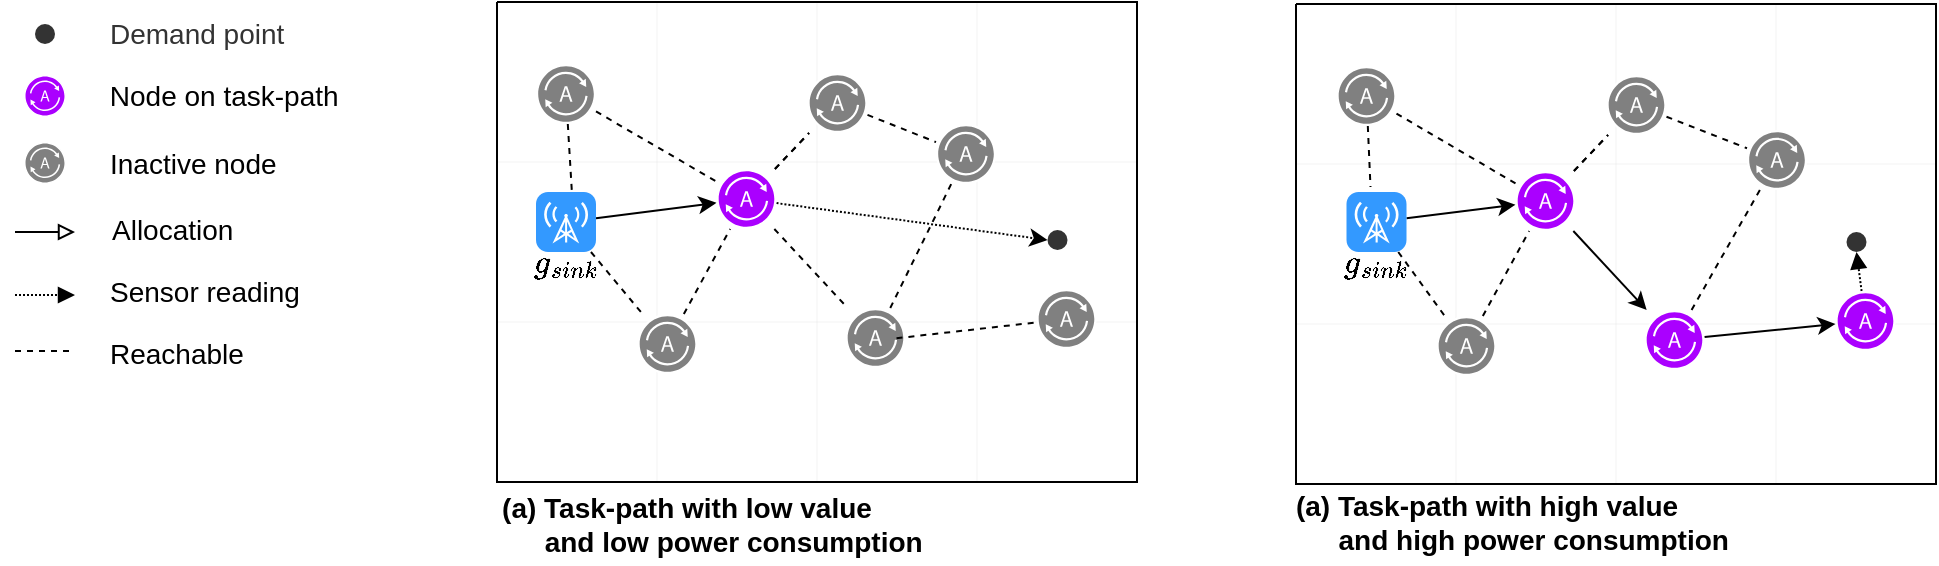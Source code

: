 <mxfile version="14.4.3" type="device"><diagram id="n3x0hCh38KXFZ6Cryw47" name="Page-1"><mxGraphModel dx="1089" dy="810" grid="1" gridSize="10" guides="1" tooltips="1" connect="1" arrows="1" fold="1" page="1" pageScale="1" pageWidth="827" pageHeight="1169" math="1" shadow="0"><root><mxCell id="0"/><mxCell id="1" parent="0"/><mxCell id="sWvzGrBPn2IlzjByoFlh-150" value="" style="verticalLabelPosition=bottom;verticalAlign=top;html=1;shape=mxgraph.basic.patternFillRect;fillStyle=grid;step=80;fillStrokeWidth=0.2;fillStrokeColor=#dddddd;" parent="1" vertex="1"><mxGeometry x="680" y="240" width="320" height="240" as="geometry"/></mxCell><mxCell id="G75mjb6Er_qYQi8ZF5sW-7" value="&lt;span style=&quot;color: rgb(0 , 0 , 0)&quot;&gt;&amp;nbsp;Node on task-path&lt;/span&gt;" style="pointerEvents=1;shadow=0;dashed=0;html=1;labelPosition=right;verticalLabelPosition=middle;verticalAlign=middle;align=left;outlineConnect=0;shape=mxgraph.veeam2.agent;labelBackgroundColor=none;fillColor=#aa00ff;spacingLeft=16;fontSize=14;strokeColor=#7700CC;fontColor=#ffffff;" parent="1" vertex="1"><mxGeometry x="44" y="275.5" width="21" height="21" as="geometry"/></mxCell><mxCell id="G75mjb6Er_qYQi8ZF5sW-53" value="Inactive node" style="pointerEvents=1;shadow=0;dashed=0;html=1;labelPosition=right;verticalLabelPosition=middle;verticalAlign=middle;align=left;outlineConnect=0;shape=mxgraph.veeam2.agent;labelBackgroundColor=none;fillColor=#808080;spacingLeft=20;fontSize=14;" parent="1" vertex="1"><mxGeometry x="44" y="309" width="21" height="21" as="geometry"/></mxCell><mxCell id="G75mjb6Er_qYQi8ZF5sW-55" value="Demand point" style="ellipse;html=1;aspect=fixed;dashed=1;labelBackgroundColor=none;fontColor=#333333;fillColor=#333333;strokeColor=none;labelPosition=right;verticalLabelPosition=middle;align=left;verticalAlign=middle;fontSize=14;textDirection=ltr;spacingLeft=25;" parent="1" vertex="1"><mxGeometry x="49.5" y="250" width="10" height="10" as="geometry"/></mxCell><mxCell id="dMY40JlKNHP0hM3eTLJn-19" style="rounded=0;orthogonalLoop=1;jettySize=auto;html=1;endArrow=block;endFill=0;fontSize=14;" parent="1" edge="1"><mxGeometry relative="1" as="geometry"><mxPoint x="39.5" y="354" as="sourcePoint"/><mxPoint x="69.5" y="354" as="targetPoint"/></mxGeometry></mxCell><mxCell id="dMY40JlKNHP0hM3eTLJn-20" value="Allocation" style="edgeLabel;html=1;align=left;verticalAlign=middle;resizable=0;points=[];fontSize=14;labelPosition=right;verticalLabelPosition=middle;spacingLeft=39;" parent="dMY40JlKNHP0hM3eTLJn-19" vertex="1" connectable="0"><mxGeometry x="-0.5" y="-1" relative="1" as="geometry"><mxPoint y="-2.5" as="offset"/></mxGeometry></mxCell><mxCell id="dMY40JlKNHP0hM3eTLJn-52" style="rounded=0;orthogonalLoop=1;jettySize=auto;html=1;endArrow=block;endFill=1;fontSize=14;dashed=1;dashPattern=1 1;spacingLeft=39;" parent="1" edge="1"><mxGeometry relative="1" as="geometry"><mxPoint x="39.5" y="385.5" as="sourcePoint"/><mxPoint x="69.5" y="385.5" as="targetPoint"/></mxGeometry></mxCell><mxCell id="dMY40JlKNHP0hM3eTLJn-53" value="Sensor reading" style="edgeLabel;html=1;align=left;verticalAlign=middle;resizable=0;points=[];fontSize=14;labelPosition=right;verticalLabelPosition=middle;spacingLeft=36;" parent="dMY40JlKNHP0hM3eTLJn-52" vertex="1" connectable="0"><mxGeometry x="-0.5" y="-1" relative="1" as="geometry"><mxPoint x="2" y="-3" as="offset"/></mxGeometry></mxCell><mxCell id="sWvzGrBPn2IlzjByoFlh-8" style="rounded=0;orthogonalLoop=1;jettySize=auto;html=1;" parent="1" source="sWvzGrBPn2IlzjByoFlh-11" target="sWvzGrBPn2IlzjByoFlh-16" edge="1"><mxGeometry relative="1" as="geometry"/></mxCell><mxCell id="sWvzGrBPn2IlzjByoFlh-9" style="edgeStyle=none;rounded=0;orthogonalLoop=1;jettySize=auto;html=1;" parent="1" source="sWvzGrBPn2IlzjByoFlh-16" target="sWvzGrBPn2IlzjByoFlh-24" edge="1"><mxGeometry relative="1" as="geometry"/></mxCell><mxCell id="sWvzGrBPn2IlzjByoFlh-10" style="edgeStyle=none;rounded=0;orthogonalLoop=1;jettySize=auto;html=1;dashed=1;endArrow=none;endFill=0;" parent="1" source="sWvzGrBPn2IlzjByoFlh-11" target="sWvzGrBPn2IlzjByoFlh-21" edge="1"><mxGeometry relative="1" as="geometry"/></mxCell><mxCell id="sWvzGrBPn2IlzjByoFlh-11" value="&lt;span style=&quot;color: rgb(0 , 0 , 0) ; text-align: left&quot;&gt;\(g_{sink}\)&lt;/span&gt;" style="html=1;strokeWidth=1;shadow=0;dashed=0;shape=mxgraph.ios7.misc.broadcast;strokeColor=none;buttonText=;strokeColor2=#222222;fontColor=#222222;fontSize=14;verticalLabelPosition=bottom;verticalAlign=top;align=center;fillColor=#3399FF;spacingTop=-10;" parent="1" vertex="1"><mxGeometry x="705.25" y="334" width="30" height="30" as="geometry"/></mxCell><mxCell id="sWvzGrBPn2IlzjByoFlh-12" style="rounded=0;orthogonalLoop=1;jettySize=auto;html=1;entryX=0.5;entryY=1;entryDx=0;entryDy=0;dashed=1;dashPattern=1 1;startArrow=none;startFill=0;sourcePerimeterSpacing=0;endArrow=block;endFill=1;endSize=6;targetPerimeterSpacing=0;fontSize=14;" parent="1" source="sWvzGrBPn2IlzjByoFlh-18" target="sWvzGrBPn2IlzjByoFlh-17" edge="1"><mxGeometry relative="1" as="geometry"><mxPoint x="1034.75" y="352.27" as="sourcePoint"/></mxGeometry></mxCell><mxCell id="sWvzGrBPn2IlzjByoFlh-13" style="edgeStyle=none;rounded=0;orthogonalLoop=1;jettySize=auto;html=1;dashed=1;endArrow=none;endFill=0;" parent="1" source="sWvzGrBPn2IlzjByoFlh-16" target="sWvzGrBPn2IlzjByoFlh-26" edge="1"><mxGeometry relative="1" as="geometry"/></mxCell><mxCell id="sWvzGrBPn2IlzjByoFlh-14" value="" style="edgeStyle=none;rounded=0;orthogonalLoop=1;jettySize=auto;html=1;dashed=1;endArrow=none;endFill=0;" parent="1" source="sWvzGrBPn2IlzjByoFlh-16" target="sWvzGrBPn2IlzjByoFlh-26" edge="1"><mxGeometry relative="1" as="geometry"/></mxCell><mxCell id="sWvzGrBPn2IlzjByoFlh-16" value="" style="pointerEvents=1;shadow=0;dashed=0;html=1;labelPosition=center;verticalLabelPosition=bottom;verticalAlign=top;align=center;outlineConnect=0;shape=mxgraph.veeam2.agent;labelBackgroundColor=none;fillColor=#aa00ff;strokeColor=#7700CC;fontSize=14;fontColor=#ffffff;" parent="1" vertex="1"><mxGeometry x="789.75" y="323.5" width="30" height="30" as="geometry"/></mxCell><mxCell id="sWvzGrBPn2IlzjByoFlh-17" value="" style="ellipse;html=1;aspect=fixed;dashed=1;labelBackgroundColor=none;fontColor=#333333;fillColor=#333333;strokeColor=none;labelPosition=center;verticalLabelPosition=middle;align=center;verticalAlign=middle;fontSize=14;whiteSpace=wrap;" parent="1" vertex="1"><mxGeometry x="955.25" y="354" width="10" height="10" as="geometry"/></mxCell><mxCell id="sWvzGrBPn2IlzjByoFlh-18" value="" style="pointerEvents=1;shadow=0;dashed=0;html=1;labelPosition=center;verticalLabelPosition=bottom;verticalAlign=top;align=center;outlineConnect=0;shape=mxgraph.veeam2.agent;labelBackgroundColor=none;fillColor=#aa00ff;strokeColor=#7700CC;fontColor=#ffffff;fontSize=14;" parent="1" vertex="1"><mxGeometry x="949.75" y="383.5" width="30" height="30" as="geometry"/></mxCell><mxCell id="sWvzGrBPn2IlzjByoFlh-19" style="rounded=0;orthogonalLoop=1;jettySize=auto;html=1;entryX=0.4;entryY=-0.083;entryDx=0;entryDy=0;entryPerimeter=0;dashed=1;endArrow=none;endFill=0;" parent="1" source="sWvzGrBPn2IlzjByoFlh-20" target="sWvzGrBPn2IlzjByoFlh-11" edge="1"><mxGeometry relative="1" as="geometry"/></mxCell><mxCell id="sWvzGrBPn2IlzjByoFlh-173" style="edgeStyle=none;rounded=0;orthogonalLoop=1;jettySize=auto;html=1;dashed=1;endArrow=none;endFill=0;strokeColor=#000000;" parent="1" source="sWvzGrBPn2IlzjByoFlh-20" target="sWvzGrBPn2IlzjByoFlh-16" edge="1"><mxGeometry relative="1" as="geometry"/></mxCell><mxCell id="sWvzGrBPn2IlzjByoFlh-20" value="" style="pointerEvents=1;shadow=0;dashed=0;html=1;labelPosition=center;verticalLabelPosition=bottom;verticalAlign=top;align=center;outlineConnect=0;shape=mxgraph.veeam2.agent;labelBackgroundColor=none;strokeColor=#006EAF;fontSize=14;fillColor=#808080;" parent="1" vertex="1"><mxGeometry x="700.25" y="271" width="30" height="30" as="geometry"/></mxCell><mxCell id="sWvzGrBPn2IlzjByoFlh-172" style="edgeStyle=none;rounded=0;orthogonalLoop=1;jettySize=auto;html=1;dashed=1;endArrow=none;endFill=0;strokeColor=#000000;" parent="1" source="sWvzGrBPn2IlzjByoFlh-21" target="sWvzGrBPn2IlzjByoFlh-16" edge="1"><mxGeometry relative="1" as="geometry"/></mxCell><mxCell id="sWvzGrBPn2IlzjByoFlh-21" value="" style="pointerEvents=1;shadow=0;dashed=0;html=1;labelPosition=center;verticalLabelPosition=bottom;verticalAlign=top;align=center;outlineConnect=0;shape=mxgraph.veeam2.agent;labelBackgroundColor=none;strokeColor=#006EAF;fontSize=14;fillColor=#808080;" parent="1" vertex="1"><mxGeometry x="750.25" y="396" width="30" height="30" as="geometry"/></mxCell><mxCell id="sWvzGrBPn2IlzjByoFlh-22" style="edgeStyle=none;rounded=0;orthogonalLoop=1;jettySize=auto;html=1;" parent="1" source="sWvzGrBPn2IlzjByoFlh-24" target="sWvzGrBPn2IlzjByoFlh-18" edge="1"><mxGeometry relative="1" as="geometry"/></mxCell><mxCell id="sWvzGrBPn2IlzjByoFlh-23" style="edgeStyle=none;rounded=0;orthogonalLoop=1;jettySize=auto;html=1;dashed=1;endArrow=none;endFill=0;" parent="1" source="sWvzGrBPn2IlzjByoFlh-24" target="sWvzGrBPn2IlzjByoFlh-25" edge="1"><mxGeometry relative="1" as="geometry"/></mxCell><mxCell id="sWvzGrBPn2IlzjByoFlh-24" value="" style="pointerEvents=1;shadow=0;dashed=0;html=1;labelPosition=center;verticalLabelPosition=bottom;verticalAlign=top;align=center;outlineConnect=0;shape=mxgraph.veeam2.agent;labelBackgroundColor=none;fillColor=#aa00ff;strokeColor=#7700CC;fontSize=14;fontColor=#ffffff;" parent="1" vertex="1"><mxGeometry x="854.25" y="393" width="30" height="30" as="geometry"/></mxCell><mxCell id="sWvzGrBPn2IlzjByoFlh-25" value="" style="pointerEvents=1;shadow=0;dashed=0;html=1;labelPosition=center;verticalLabelPosition=bottom;verticalAlign=top;align=center;outlineConnect=0;shape=mxgraph.veeam2.agent;labelBackgroundColor=none;strokeColor=#006EAF;fontColor=#ffffff;fontSize=14;fillColor=#808080;" parent="1" vertex="1"><mxGeometry x="905.5" y="303" width="30" height="30" as="geometry"/></mxCell><mxCell id="sWvzGrBPn2IlzjByoFlh-174" style="edgeStyle=none;rounded=0;orthogonalLoop=1;jettySize=auto;html=1;dashed=1;endArrow=none;endFill=0;strokeColor=#000000;" parent="1" source="sWvzGrBPn2IlzjByoFlh-26" target="sWvzGrBPn2IlzjByoFlh-25" edge="1"><mxGeometry relative="1" as="geometry"/></mxCell><mxCell id="sWvzGrBPn2IlzjByoFlh-26" value="" style="pointerEvents=1;shadow=0;dashed=0;html=1;labelPosition=center;verticalLabelPosition=bottom;verticalAlign=top;align=center;outlineConnect=0;shape=mxgraph.veeam2.agent;labelBackgroundColor=none;strokeColor=#006EAF;fontColor=#ffffff;fontSize=14;fillColor=#808080;" parent="1" vertex="1"><mxGeometry x="835.25" y="275.5" width="30" height="30" as="geometry"/></mxCell><mxCell id="sWvzGrBPn2IlzjByoFlh-145" style="rounded=0;orthogonalLoop=1;jettySize=auto;html=1;endArrow=none;endFill=0;fontSize=14;dashed=1;spacingLeft=39;strokeColor=#000000;" parent="1" edge="1"><mxGeometry relative="1" as="geometry"><mxPoint x="39.5" y="413.5" as="sourcePoint"/><mxPoint x="69.5" y="413.5" as="targetPoint"/></mxGeometry></mxCell><mxCell id="sWvzGrBPn2IlzjByoFlh-146" value="Reachable" style="edgeLabel;html=1;align=left;verticalAlign=middle;resizable=0;points=[];fontSize=14;labelPosition=right;verticalLabelPosition=middle;spacingLeft=38;" parent="sWvzGrBPn2IlzjByoFlh-145" vertex="1" connectable="0"><mxGeometry x="-0.5" y="-1" relative="1" as="geometry"><mxPoint as="offset"/></mxGeometry></mxCell><mxCell id="sWvzGrBPn2IlzjByoFlh-151" value="" style="verticalLabelPosition=bottom;verticalAlign=top;html=1;shape=mxgraph.basic.patternFillRect;fillStyle=grid;step=80;fillStrokeWidth=0.2;fillStrokeColor=#dddddd;" parent="1" vertex="1"><mxGeometry x="280.5" y="239" width="320" height="240" as="geometry"/></mxCell><mxCell id="sWvzGrBPn2IlzjByoFlh-152" style="rounded=0;orthogonalLoop=1;jettySize=auto;html=1;fontSize=14;" parent="1" source="sWvzGrBPn2IlzjByoFlh-155" target="sWvzGrBPn2IlzjByoFlh-159" edge="1"><mxGeometry relative="1" as="geometry"/></mxCell><mxCell id="sWvzGrBPn2IlzjByoFlh-153" style="edgeStyle=none;rounded=0;orthogonalLoop=1;jettySize=auto;html=1;entryX=0;entryY=0.5;entryDx=0;entryDy=0;dashed=1;dashPattern=1 1;" parent="1" source="sWvzGrBPn2IlzjByoFlh-159" target="sWvzGrBPn2IlzjByoFlh-160" edge="1"><mxGeometry relative="1" as="geometry"/></mxCell><mxCell id="sWvzGrBPn2IlzjByoFlh-154" style="edgeStyle=none;rounded=0;orthogonalLoop=1;jettySize=auto;html=1;dashed=1;endArrow=none;endFill=0;fontSize=14;" parent="1" source="sWvzGrBPn2IlzjByoFlh-155" target="sWvzGrBPn2IlzjByoFlh-164" edge="1"><mxGeometry relative="1" as="geometry"><mxPoint x="359.363" y="352" as="targetPoint"/></mxGeometry></mxCell><mxCell id="sWvzGrBPn2IlzjByoFlh-155" value="&lt;span style=&quot;color: rgb(0, 0, 0); text-align: left; font-size: 14px;&quot;&gt;\(g_{sink}\)&lt;/span&gt;" style="html=1;strokeWidth=1;shadow=0;dashed=0;shape=mxgraph.ios7.misc.broadcast;strokeColor=none;buttonText=;strokeColor2=#222222;fontColor=#222222;fontSize=14;verticalLabelPosition=bottom;verticalAlign=top;align=center;fillColor=#3399FF;spacingTop=-10;" parent="1" vertex="1"><mxGeometry x="300" y="334" width="30" height="30" as="geometry"/></mxCell><mxCell id="sWvzGrBPn2IlzjByoFlh-157" style="edgeStyle=none;rounded=0;orthogonalLoop=1;jettySize=auto;html=1;dashed=1;endArrow=none;endFill=0;" parent="1" source="sWvzGrBPn2IlzjByoFlh-159" target="sWvzGrBPn2IlzjByoFlh-169" edge="1"><mxGeometry relative="1" as="geometry"/></mxCell><mxCell id="sWvzGrBPn2IlzjByoFlh-158" value="" style="edgeStyle=none;rounded=0;orthogonalLoop=1;jettySize=auto;html=1;dashed=1;endArrow=none;endFill=0;" parent="1" source="sWvzGrBPn2IlzjByoFlh-159" target="sWvzGrBPn2IlzjByoFlh-169" edge="1"><mxGeometry relative="1" as="geometry"/></mxCell><mxCell id="sWvzGrBPn2IlzjByoFlh-159" value="" style="pointerEvents=1;shadow=0;dashed=0;html=1;labelPosition=center;verticalLabelPosition=bottom;verticalAlign=top;align=center;outlineConnect=0;shape=mxgraph.veeam2.agent;labelBackgroundColor=none;strokeColor=#A50040;fontSize=14;fontColor=#ffffff;fillColor=#AA00FF;" parent="1" vertex="1"><mxGeometry x="390.25" y="322.5" width="30" height="30" as="geometry"/></mxCell><mxCell id="sWvzGrBPn2IlzjByoFlh-160" value="" style="ellipse;html=1;aspect=fixed;dashed=1;labelBackgroundColor=none;fontColor=#333333;fillColor=#333333;strokeColor=none;labelPosition=center;verticalLabelPosition=middle;align=center;verticalAlign=middle;fontSize=14;whiteSpace=wrap;" parent="1" vertex="1"><mxGeometry x="555.75" y="353" width="10" height="10" as="geometry"/></mxCell><mxCell id="sWvzGrBPn2IlzjByoFlh-161" value="" style="pointerEvents=1;shadow=0;dashed=0;html=1;labelPosition=center;verticalLabelPosition=bottom;verticalAlign=top;align=center;outlineConnect=0;shape=mxgraph.veeam2.agent;labelBackgroundColor=none;fillColor=#808080;strokeColor=#7700CC;fontColor=#ffffff;fontSize=14;" parent="1" vertex="1"><mxGeometry x="550.25" y="382.5" width="30" height="30" as="geometry"/></mxCell><mxCell id="LOvDVULMXdCORM9fZW1k-1" style="rounded=0;orthogonalLoop=1;jettySize=auto;html=1;strokeColor=none;dashed=1;" edge="1" parent="1" source="sWvzGrBPn2IlzjByoFlh-163" target="sWvzGrBPn2IlzjByoFlh-159"><mxGeometry relative="1" as="geometry"/></mxCell><mxCell id="LOvDVULMXdCORM9fZW1k-2" style="edgeStyle=none;rounded=0;orthogonalLoop=1;jettySize=auto;html=1;dashed=1;endArrow=none;endFill=0;" edge="1" parent="1" source="sWvzGrBPn2IlzjByoFlh-163" target="sWvzGrBPn2IlzjByoFlh-159"><mxGeometry relative="1" as="geometry"/></mxCell><mxCell id="LOvDVULMXdCORM9fZW1k-3" style="edgeStyle=none;rounded=0;orthogonalLoop=1;jettySize=auto;html=1;dashed=1;endArrow=none;endFill=0;entryX=0.6;entryY=0.033;entryDx=0;entryDy=0;entryPerimeter=0;" edge="1" parent="1" source="sWvzGrBPn2IlzjByoFlh-163" target="sWvzGrBPn2IlzjByoFlh-155"><mxGeometry relative="1" as="geometry"><mxPoint x="315" y="330" as="targetPoint"/></mxGeometry></mxCell><mxCell id="sWvzGrBPn2IlzjByoFlh-163" value="" style="pointerEvents=1;shadow=0;dashed=0;html=1;labelPosition=center;verticalLabelPosition=bottom;verticalAlign=top;align=center;outlineConnect=0;shape=mxgraph.veeam2.agent;labelBackgroundColor=none;strokeColor=#006EAF;fontSize=14;fillColor=#808080;" parent="1" vertex="1"><mxGeometry x="300" y="270" width="30" height="30" as="geometry"/></mxCell><mxCell id="sWvzGrBPn2IlzjByoFlh-175" style="edgeStyle=none;rounded=0;orthogonalLoop=1;jettySize=auto;html=1;dashed=1;endArrow=none;endFill=0;strokeColor=#000000;fontSize=14;" parent="1" source="sWvzGrBPn2IlzjByoFlh-164" target="sWvzGrBPn2IlzjByoFlh-159" edge="1"><mxGeometry relative="1" as="geometry"/></mxCell><mxCell id="sWvzGrBPn2IlzjByoFlh-164" value="" style="pointerEvents=1;shadow=0;dashed=0;html=1;labelPosition=center;verticalLabelPosition=bottom;verticalAlign=top;align=center;outlineConnect=0;shape=mxgraph.veeam2.agent;labelBackgroundColor=none;strokeColor=#006EAF;fontSize=14;fillColor=#808080;" parent="1" vertex="1"><mxGeometry x="350.75" y="395" width="30" height="30" as="geometry"/></mxCell><mxCell id="sWvzGrBPn2IlzjByoFlh-166" style="edgeStyle=none;rounded=0;orthogonalLoop=1;jettySize=auto;html=1;dashed=1;endArrow=none;endFill=0;" parent="1" source="sWvzGrBPn2IlzjByoFlh-167" target="sWvzGrBPn2IlzjByoFlh-168" edge="1"><mxGeometry relative="1" as="geometry"/></mxCell><mxCell id="sWvzGrBPn2IlzjByoFlh-167" value="" style="pointerEvents=1;shadow=0;dashed=0;html=1;labelPosition=center;verticalLabelPosition=bottom;verticalAlign=top;align=center;outlineConnect=0;shape=mxgraph.veeam2.agent;labelBackgroundColor=none;fillColor=#808080;strokeColor=#7700CC;fontSize=14;fontColor=#ffffff;" parent="1" vertex="1"><mxGeometry x="454.75" y="392" width="30" height="30" as="geometry"/></mxCell><mxCell id="sWvzGrBPn2IlzjByoFlh-168" value="" style="pointerEvents=1;shadow=0;dashed=0;html=1;labelPosition=center;verticalLabelPosition=bottom;verticalAlign=top;align=center;outlineConnect=0;shape=mxgraph.veeam2.agent;labelBackgroundColor=none;strokeColor=#006EAF;fontColor=#ffffff;fontSize=14;fillColor=#808080;" parent="1" vertex="1"><mxGeometry x="500" y="300" width="30" height="30" as="geometry"/></mxCell><mxCell id="sWvzGrBPn2IlzjByoFlh-176" style="edgeStyle=none;rounded=0;orthogonalLoop=1;jettySize=auto;html=1;dashed=1;endArrow=none;endFill=0;strokeColor=#000000;" parent="1" source="sWvzGrBPn2IlzjByoFlh-169" target="sWvzGrBPn2IlzjByoFlh-168" edge="1"><mxGeometry relative="1" as="geometry"/></mxCell><mxCell id="sWvzGrBPn2IlzjByoFlh-169" value="" style="pointerEvents=1;shadow=0;dashed=0;html=1;labelPosition=center;verticalLabelPosition=bottom;verticalAlign=top;align=center;outlineConnect=0;shape=mxgraph.veeam2.agent;labelBackgroundColor=none;strokeColor=#006EAF;fontColor=#ffffff;fontSize=14;fillColor=#808080;" parent="1" vertex="1"><mxGeometry x="435.75" y="274.5" width="30" height="30" as="geometry"/></mxCell><mxCell id="sWvzGrBPn2IlzjByoFlh-170" style="edgeStyle=none;rounded=0;orthogonalLoop=1;jettySize=auto;html=1;dashed=1;endArrow=none;endFill=0;exitX=0.85;exitY=0.504;exitDx=0;exitDy=0;exitPerimeter=0;" parent="1" source="sWvzGrBPn2IlzjByoFlh-167" target="sWvzGrBPn2IlzjByoFlh-161" edge="1"><mxGeometry relative="1" as="geometry"><mxPoint x="487.128" y="402.0" as="sourcePoint"/><mxPoint x="517.622" y="340" as="targetPoint"/></mxGeometry></mxCell><mxCell id="sWvzGrBPn2IlzjByoFlh-171" style="edgeStyle=none;rounded=0;orthogonalLoop=1;jettySize=auto;html=1;dashed=1;endArrow=none;endFill=0;" parent="1" source="sWvzGrBPn2IlzjByoFlh-159" target="sWvzGrBPn2IlzjByoFlh-167" edge="1"><mxGeometry relative="1" as="geometry"><mxPoint x="497.128" y="412.0" as="sourcePoint"/><mxPoint x="527.622" y="350" as="targetPoint"/></mxGeometry></mxCell><mxCell id="sWvzGrBPn2IlzjByoFlh-178" value="&lt;b&gt;&lt;span style=&quot;font-size: 14px&quot;&gt;(a) Task-path with l&lt;/span&gt;&lt;span style=&quot;text-align: left&quot;&gt;ow value &lt;br&gt;&amp;nbsp; &amp;nbsp; &amp;nbsp; &amp;nbsp; &amp;nbsp; &amp;nbsp; and low power consumption&lt;br&gt;&lt;/span&gt;&lt;/b&gt;" style="text;html=1;align=center;verticalAlign=middle;resizable=0;points=[];autosize=1;fontSize=14;" parent="1" vertex="1"><mxGeometry x="250" y="480" width="250" height="40" as="geometry"/></mxCell><mxCell id="LOvDVULMXdCORM9fZW1k-4" value="&lt;b&gt;&lt;span style=&quot;font-size: 14px&quot;&gt;(a) Task-path with high&amp;nbsp;&lt;/span&gt;&lt;span style=&quot;text-align: left&quot;&gt;value &lt;br&gt;&amp;nbsp; &amp;nbsp; &amp;nbsp; &amp;nbsp; &amp;nbsp; &amp;nbsp; and high power consumption&lt;br&gt;&lt;/span&gt;&lt;/b&gt;" style="text;html=1;align=center;verticalAlign=middle;resizable=0;points=[];autosize=1;fontSize=14;" vertex="1" parent="1"><mxGeometry x="645" y="479" width="260" height="40" as="geometry"/></mxCell></root></mxGraphModel></diagram></mxfile>